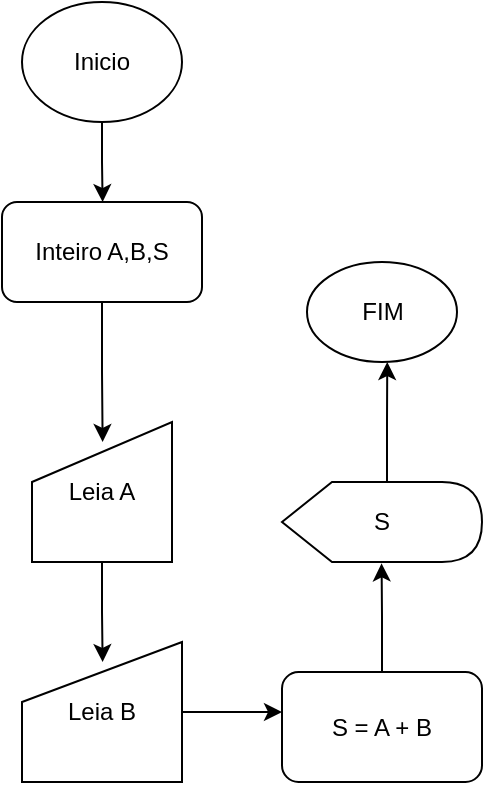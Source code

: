 <mxfile version="27.0.9">
  <diagram name="Página-1" id="gpEqBLVLXCsYA9rg6Q8K">
    <mxGraphModel dx="719" dy="432" grid="1" gridSize="10" guides="1" tooltips="1" connect="1" arrows="1" fold="1" page="1" pageScale="1" pageWidth="827" pageHeight="1169" math="0" shadow="0">
      <root>
        <mxCell id="0" />
        <mxCell id="1" parent="0" />
        <mxCell id="x06fQI6ijKoCF8Ykb2uk-2" style="edgeStyle=orthogonalEdgeStyle;rounded=0;orthogonalLoop=1;jettySize=auto;html=1;exitX=0.5;exitY=1;exitDx=0;exitDy=0;" edge="1" parent="1" source="x06fQI6ijKoCF8Ykb2uk-1">
          <mxGeometry relative="1" as="geometry">
            <mxPoint x="240.31" y="220" as="targetPoint" />
          </mxGeometry>
        </mxCell>
        <mxCell id="x06fQI6ijKoCF8Ykb2uk-1" value="Inicio" style="ellipse;whiteSpace=wrap;html=1;" vertex="1" parent="1">
          <mxGeometry x="200" y="120" width="80" height="60" as="geometry" />
        </mxCell>
        <mxCell id="x06fQI6ijKoCF8Ykb2uk-4" style="edgeStyle=orthogonalEdgeStyle;rounded=0;orthogonalLoop=1;jettySize=auto;html=1;exitX=0.5;exitY=1;exitDx=0;exitDy=0;" edge="1" parent="1" source="x06fQI6ijKoCF8Ykb2uk-3">
          <mxGeometry relative="1" as="geometry">
            <mxPoint x="240.31" y="340.0" as="targetPoint" />
          </mxGeometry>
        </mxCell>
        <mxCell id="x06fQI6ijKoCF8Ykb2uk-3" value="Inteiro A,B,S" style="rounded=1;whiteSpace=wrap;html=1;" vertex="1" parent="1">
          <mxGeometry x="190" y="220" width="100" height="50" as="geometry" />
        </mxCell>
        <mxCell id="x06fQI6ijKoCF8Ykb2uk-6" style="edgeStyle=orthogonalEdgeStyle;rounded=0;orthogonalLoop=1;jettySize=auto;html=1;exitX=0.5;exitY=1;exitDx=0;exitDy=0;" edge="1" parent="1" source="x06fQI6ijKoCF8Ykb2uk-5">
          <mxGeometry relative="1" as="geometry">
            <mxPoint x="240.31" y="450.0" as="targetPoint" />
          </mxGeometry>
        </mxCell>
        <mxCell id="x06fQI6ijKoCF8Ykb2uk-5" value="Leia A" style="shape=manualInput;whiteSpace=wrap;html=1;" vertex="1" parent="1">
          <mxGeometry x="205" y="330" width="70" height="70" as="geometry" />
        </mxCell>
        <mxCell id="x06fQI6ijKoCF8Ykb2uk-8" style="edgeStyle=orthogonalEdgeStyle;rounded=0;orthogonalLoop=1;jettySize=auto;html=1;exitX=1;exitY=0.5;exitDx=0;exitDy=0;" edge="1" parent="1" source="x06fQI6ijKoCF8Ykb2uk-7">
          <mxGeometry relative="1" as="geometry">
            <mxPoint x="330" y="475" as="targetPoint" />
          </mxGeometry>
        </mxCell>
        <mxCell id="x06fQI6ijKoCF8Ykb2uk-7" value="Leia B" style="shape=manualInput;whiteSpace=wrap;html=1;" vertex="1" parent="1">
          <mxGeometry x="200" y="440" width="80" height="70" as="geometry" />
        </mxCell>
        <mxCell id="x06fQI6ijKoCF8Ykb2uk-9" value="S = A + B" style="rounded=1;whiteSpace=wrap;html=1;" vertex="1" parent="1">
          <mxGeometry x="330" y="455" width="100" height="55" as="geometry" />
        </mxCell>
        <mxCell id="x06fQI6ijKoCF8Ykb2uk-12" style="edgeStyle=orthogonalEdgeStyle;rounded=0;orthogonalLoop=1;jettySize=auto;html=1;exitX=0;exitY=0;exitDx=56.25;exitDy=0;exitPerimeter=0;entryX=0;entryY=0;entryDx=56.25;entryDy=0;entryPerimeter=0;" edge="1" parent="1" source="x06fQI6ijKoCF8Ykb2uk-10" target="x06fQI6ijKoCF8Ykb2uk-10">
          <mxGeometry relative="1" as="geometry">
            <mxPoint x="406" y="290" as="targetPoint" />
          </mxGeometry>
        </mxCell>
        <mxCell id="x06fQI6ijKoCF8Ykb2uk-10" value="S" style="shape=display;whiteSpace=wrap;html=1;" vertex="1" parent="1">
          <mxGeometry x="330" y="360" width="100" height="40" as="geometry" />
        </mxCell>
        <mxCell id="x06fQI6ijKoCF8Ykb2uk-13" value="FIM" style="ellipse;whiteSpace=wrap;html=1;" vertex="1" parent="1">
          <mxGeometry x="342.5" y="250" width="75" height="50" as="geometry" />
        </mxCell>
        <mxCell id="x06fQI6ijKoCF8Ykb2uk-15" style="edgeStyle=orthogonalEdgeStyle;rounded=0;orthogonalLoop=1;jettySize=auto;html=1;exitX=0.5;exitY=0;exitDx=0;exitDy=0;entryX=0.498;entryY=1.017;entryDx=0;entryDy=0;entryPerimeter=0;" edge="1" parent="1" source="x06fQI6ijKoCF8Ykb2uk-9" target="x06fQI6ijKoCF8Ykb2uk-10">
          <mxGeometry relative="1" as="geometry" />
        </mxCell>
        <mxCell id="x06fQI6ijKoCF8Ykb2uk-16" style="edgeStyle=orthogonalEdgeStyle;rounded=0;orthogonalLoop=1;jettySize=auto;html=1;exitX=0;exitY=0;exitDx=52.5;exitDy=0;exitPerimeter=0;entryX=0.535;entryY=1;entryDx=0;entryDy=0;entryPerimeter=0;" edge="1" parent="1" source="x06fQI6ijKoCF8Ykb2uk-10" target="x06fQI6ijKoCF8Ykb2uk-13">
          <mxGeometry relative="1" as="geometry" />
        </mxCell>
      </root>
    </mxGraphModel>
  </diagram>
</mxfile>
